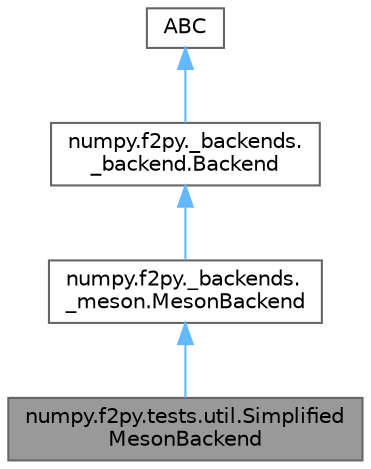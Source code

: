 digraph "numpy.f2py.tests.util.SimplifiedMesonBackend"
{
 // LATEX_PDF_SIZE
  bgcolor="transparent";
  edge [fontname=Helvetica,fontsize=10,labelfontname=Helvetica,labelfontsize=10];
  node [fontname=Helvetica,fontsize=10,shape=box,height=0.2,width=0.4];
  Node1 [id="Node000001",label="numpy.f2py.tests.util.Simplified\lMesonBackend",height=0.2,width=0.4,color="gray40", fillcolor="grey60", style="filled", fontcolor="black",tooltip=" "];
  Node2 -> Node1 [id="edge4_Node000001_Node000002",dir="back",color="steelblue1",style="solid",tooltip=" "];
  Node2 [id="Node000002",label="numpy.f2py._backends.\l_meson.MesonBackend",height=0.2,width=0.4,color="gray40", fillcolor="white", style="filled",URL="$classnumpy_1_1f2py_1_1__backends_1_1__meson_1_1MesonBackend.html",tooltip=" "];
  Node3 -> Node2 [id="edge5_Node000002_Node000003",dir="back",color="steelblue1",style="solid",tooltip=" "];
  Node3 [id="Node000003",label="numpy.f2py._backends.\l_backend.Backend",height=0.2,width=0.4,color="gray40", fillcolor="white", style="filled",URL="$classnumpy_1_1f2py_1_1__backends_1_1__backend_1_1Backend.html",tooltip=" "];
  Node4 -> Node3 [id="edge6_Node000003_Node000004",dir="back",color="steelblue1",style="solid",tooltip=" "];
  Node4 [id="Node000004",label="ABC",height=0.2,width=0.4,color="gray40", fillcolor="white", style="filled",tooltip=" "];
}
